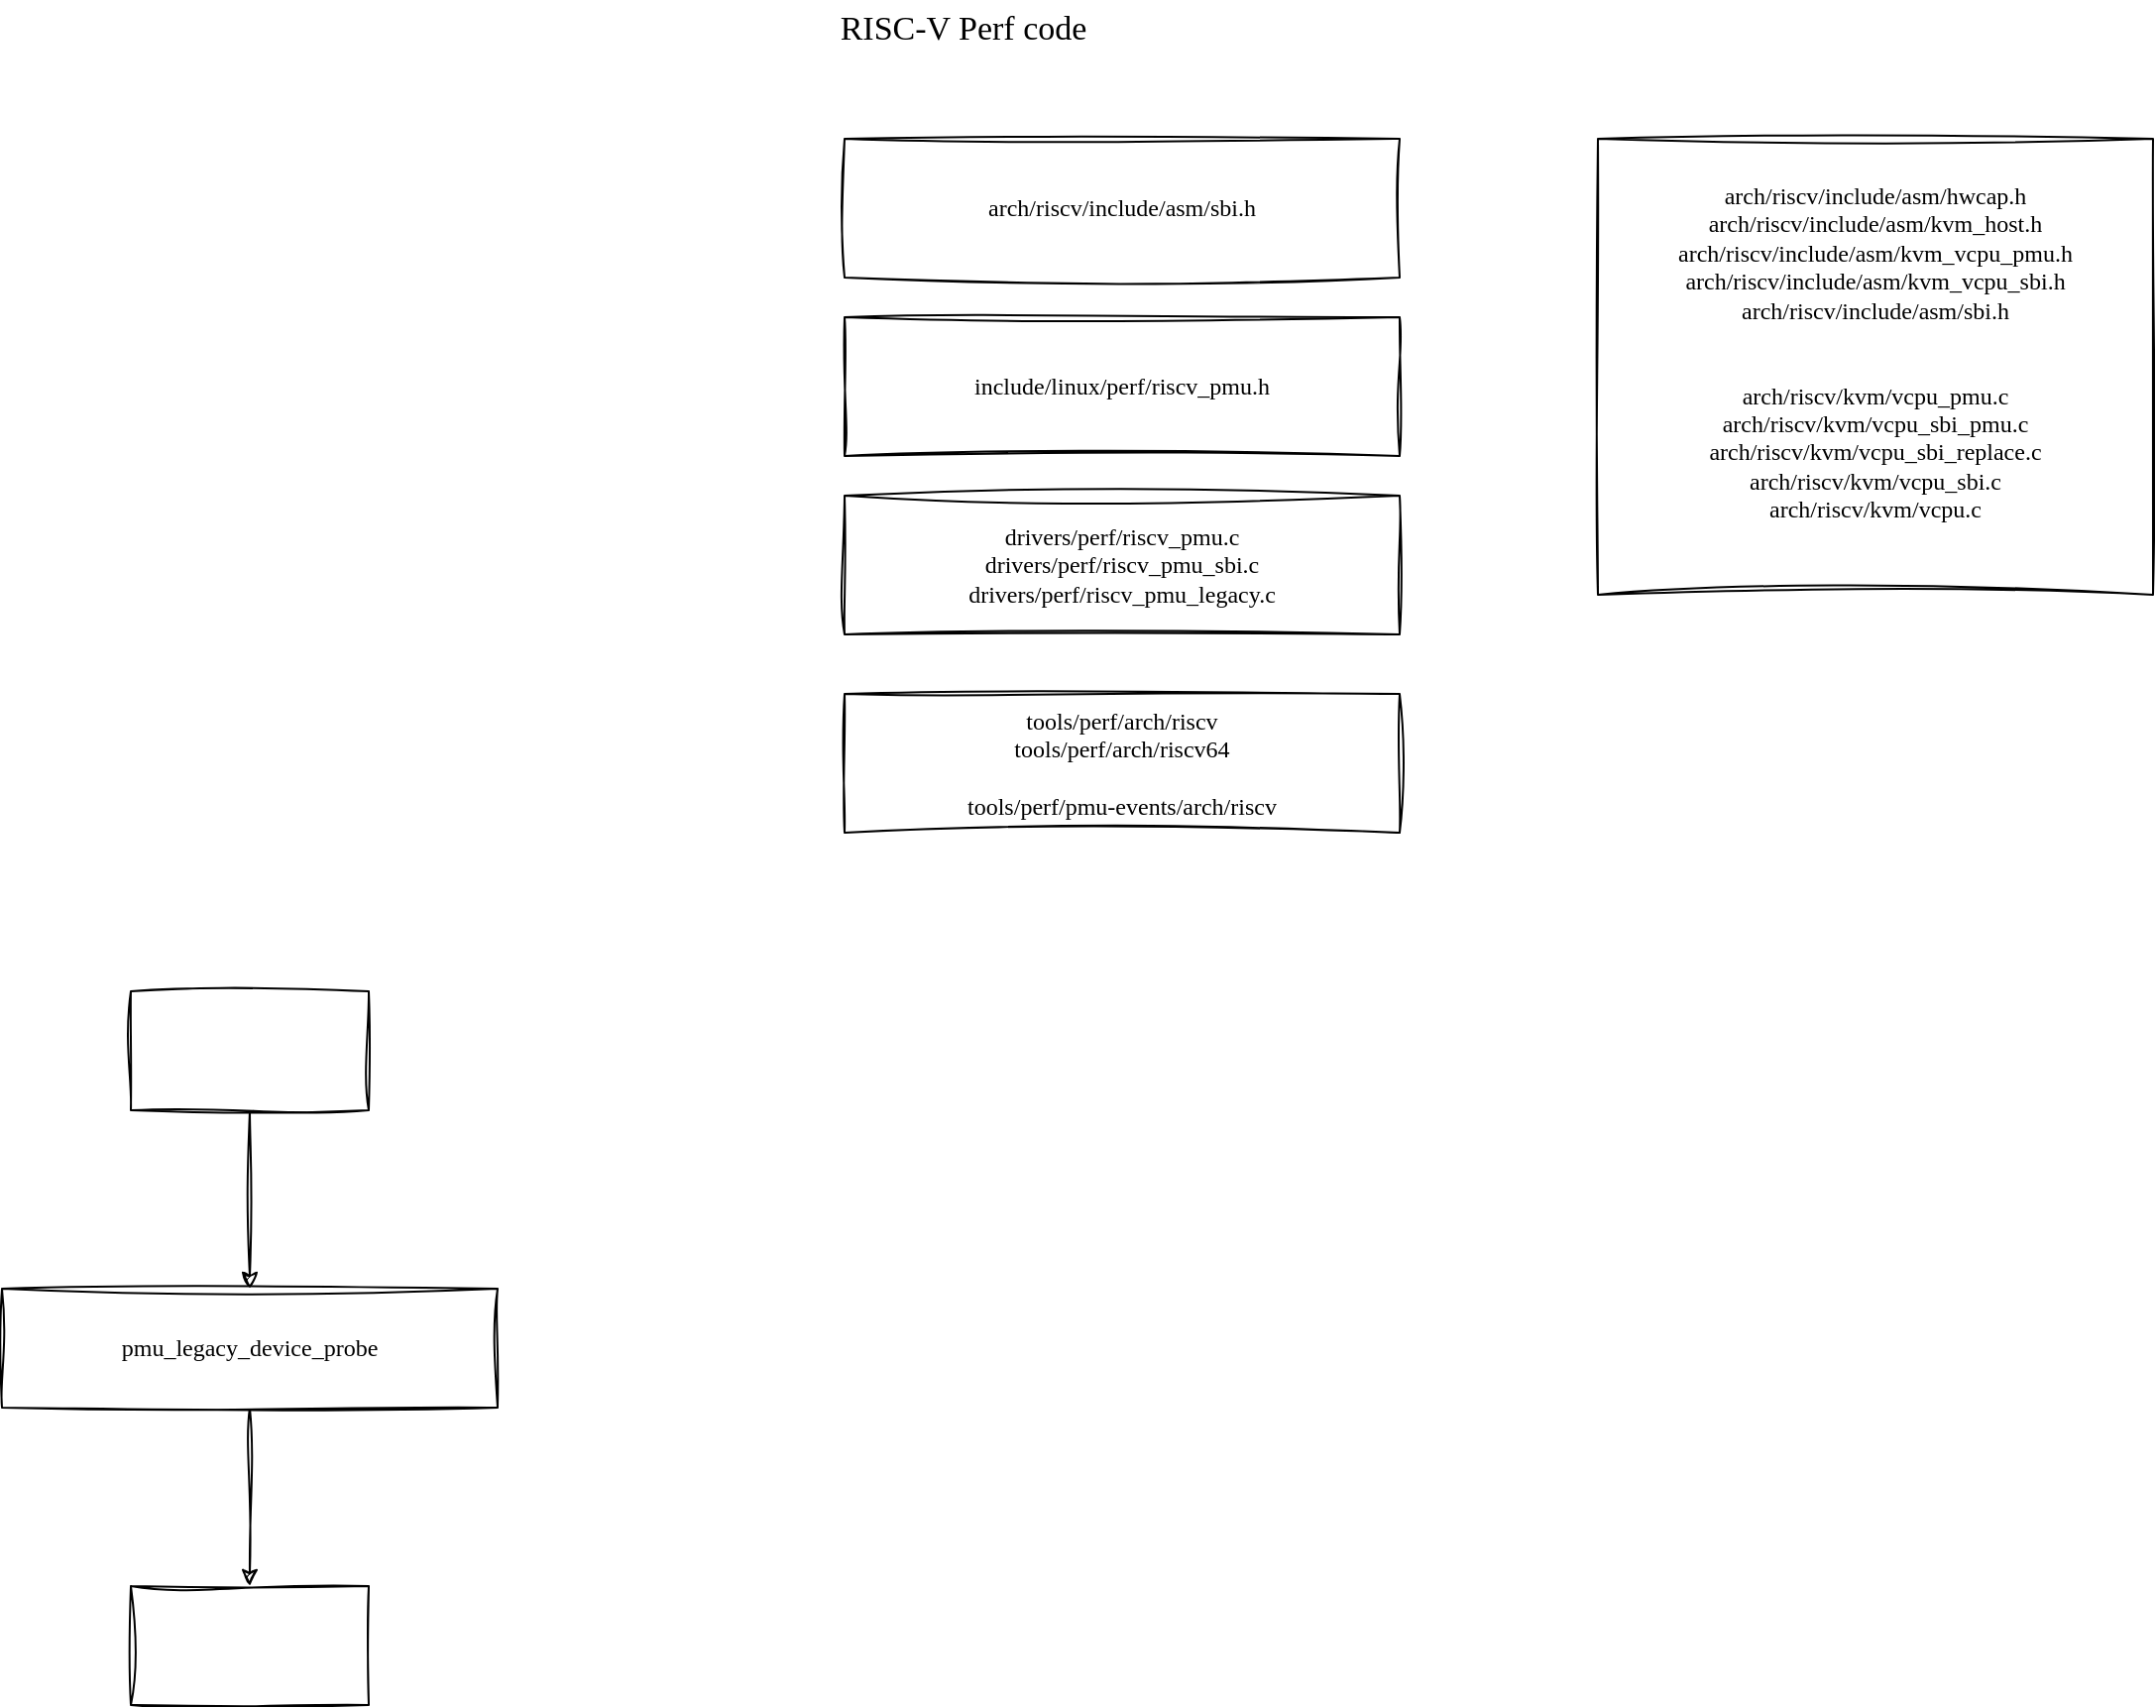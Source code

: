 <mxfile version="24.3.1" type="github">
  <diagram name="第 1 页" id="Fk42mJiVpBC5FdkMqB4c">
    <mxGraphModel dx="972" dy="1819" grid="1" gridSize="10" guides="1" tooltips="1" connect="1" arrows="1" fold="1" page="1" pageScale="1" pageWidth="827" pageHeight="1169" math="0" shadow="0">
      <root>
        <mxCell id="0" />
        <mxCell id="1" parent="0" />
        <mxCell id="S7xizqJS5x5Z0-ZJpoZf-4" style="edgeStyle=orthogonalEdgeStyle;rounded=0;orthogonalLoop=1;jettySize=auto;html=1;sketch=1;curveFitting=1;jiggle=2;fontFamily=Comic Sans MS;" edge="1" parent="1" source="S7xizqJS5x5Z0-ZJpoZf-1" target="S7xizqJS5x5Z0-ZJpoZf-2">
          <mxGeometry relative="1" as="geometry" />
        </mxCell>
        <mxCell id="S7xizqJS5x5Z0-ZJpoZf-1" value="" style="rounded=0;whiteSpace=wrap;html=1;sketch=1;curveFitting=1;jiggle=2;fontFamily=Comic Sans MS;" vertex="1" parent="1">
          <mxGeometry x="190" y="230" width="120" height="60" as="geometry" />
        </mxCell>
        <mxCell id="S7xizqJS5x5Z0-ZJpoZf-5" style="edgeStyle=orthogonalEdgeStyle;rounded=0;orthogonalLoop=1;jettySize=auto;html=1;sketch=1;curveFitting=1;jiggle=2;fontFamily=Comic Sans MS;" edge="1" parent="1" source="S7xizqJS5x5Z0-ZJpoZf-2" target="S7xizqJS5x5Z0-ZJpoZf-3">
          <mxGeometry relative="1" as="geometry" />
        </mxCell>
        <mxCell id="S7xizqJS5x5Z0-ZJpoZf-2" value="&lt;font&gt;pmu_legacy_device_probe&lt;/font&gt;" style="rounded=0;whiteSpace=wrap;html=1;sketch=1;curveFitting=1;jiggle=2;fontFamily=Comic Sans MS;" vertex="1" parent="1">
          <mxGeometry x="125" y="380" width="250" height="60" as="geometry" />
        </mxCell>
        <mxCell id="S7xizqJS5x5Z0-ZJpoZf-3" value="" style="rounded=0;whiteSpace=wrap;html=1;sketch=1;curveFitting=1;jiggle=2;fontFamily=Comic Sans MS;" vertex="1" parent="1">
          <mxGeometry x="190" y="530" width="120" height="60" as="geometry" />
        </mxCell>
        <mxCell id="S7xizqJS5x5Z0-ZJpoZf-7" value="tools/perf/arch/riscv&lt;div&gt;tools/perf/arch/riscv64&lt;br&gt;&lt;/div&gt;&lt;div&gt;&lt;br&gt;&lt;/div&gt;&lt;div&gt;tools/perf/pmu-events/arch/riscv&lt;/div&gt;" style="rounded=0;whiteSpace=wrap;html=1;sketch=1;curveFitting=1;jiggle=2;fontFamily=Comic Sans MS;" vertex="1" parent="1">
          <mxGeometry x="550" y="80" width="280" height="70" as="geometry" />
        </mxCell>
        <mxCell id="S7xizqJS5x5Z0-ZJpoZf-8" value="drivers/perf/riscv_pmu.c&lt;div&gt;drivers/perf/riscv_pmu_sbi.c&lt;/div&gt;&lt;div&gt;drivers/perf/riscv_pmu_legacy.c&lt;/div&gt;" style="rounded=0;whiteSpace=wrap;html=1;sketch=1;curveFitting=1;jiggle=2;fontFamily=Comic Sans MS;" vertex="1" parent="1">
          <mxGeometry x="550" y="-20" width="280" height="70" as="geometry" />
        </mxCell>
        <mxCell id="S7xizqJS5x5Z0-ZJpoZf-9" value="include/linux/perf/riscv_pmu.h" style="rounded=0;whiteSpace=wrap;html=1;sketch=1;curveFitting=1;jiggle=2;fontFamily=Comic Sans MS;" vertex="1" parent="1">
          <mxGeometry x="550" y="-110" width="280" height="70" as="geometry" />
        </mxCell>
        <mxCell id="S7xizqJS5x5Z0-ZJpoZf-10" value="arch/riscv/include/asm/sbi.h" style="rounded=0;whiteSpace=wrap;html=1;sketch=1;curveFitting=1;jiggle=2;fontFamily=Comic Sans MS;" vertex="1" parent="1">
          <mxGeometry x="550" y="-200" width="280" height="70" as="geometry" />
        </mxCell>
        <mxCell id="S7xizqJS5x5Z0-ZJpoZf-11" value="&lt;font face=&quot;Comic Sans MS&quot; style=&quot;font-size: 17px;&quot;&gt;RISC-V Perf code&lt;/font&gt;" style="text;html=1;align=center;verticalAlign=middle;whiteSpace=wrap;rounded=0;fontSize=17;" vertex="1" parent="1">
          <mxGeometry x="530" y="-270" width="160" height="30" as="geometry" />
        </mxCell>
        <mxCell id="S7xizqJS5x5Z0-ZJpoZf-12" value="&lt;div&gt;&lt;div&gt;arch/riscv/include/asm/hwcap.h&lt;/div&gt;&lt;/div&gt;&lt;div&gt;&lt;div&gt;arch/riscv/include/asm/kvm_host.h&lt;/div&gt;&lt;/div&gt;&lt;div&gt;&lt;div&gt;arch/riscv/include/asm/kvm_vcpu_pmu.h&lt;/div&gt;arch/riscv/include/asm/kvm_vcpu_sbi.h&lt;/div&gt;&lt;div&gt;&lt;div&gt;arch/riscv/include/asm/sbi.h&lt;/div&gt;&lt;/div&gt;&lt;div&gt;&lt;br&gt;&lt;/div&gt;&lt;div&gt;&lt;br&gt;&lt;/div&gt;&lt;div&gt;arch/riscv/kvm/vcpu_pmu.c&lt;br&gt;&lt;/div&gt;&lt;div&gt;arch/riscv/kvm/vcpu_sbi_pmu.c&lt;div&gt;arch/riscv/kvm/vcpu_sbi_replace.c&lt;br class=&quot;Apple-interchange-newline&quot;&gt;arch/riscv/kvm/vcpu_sbi.c&lt;br class=&quot;Apple-interchange-newline&quot;&gt;arch/riscv/kvm/vcpu.c&lt;div&gt;&lt;div&gt;&lt;div&gt;&lt;br&gt;&lt;/div&gt;&lt;/div&gt;&lt;/div&gt;&lt;/div&gt;&lt;/div&gt;" style="rounded=0;whiteSpace=wrap;html=1;sketch=1;curveFitting=1;jiggle=2;fontFamily=Comic Sans MS;" vertex="1" parent="1">
          <mxGeometry x="930" y="-200" width="280" height="230" as="geometry" />
        </mxCell>
      </root>
    </mxGraphModel>
  </diagram>
</mxfile>
